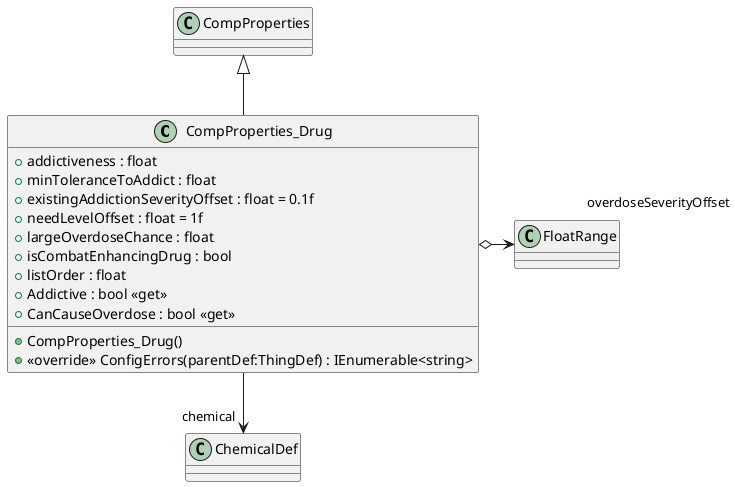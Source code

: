 @startuml
class CompProperties_Drug {
    + addictiveness : float
    + minToleranceToAddict : float
    + existingAddictionSeverityOffset : float = 0.1f
    + needLevelOffset : float = 1f
    + largeOverdoseChance : float
    + isCombatEnhancingDrug : bool
    + listOrder : float
    + Addictive : bool <<get>>
    + CanCauseOverdose : bool <<get>>
    + CompProperties_Drug()
    + <<override>> ConfigErrors(parentDef:ThingDef) : IEnumerable<string>
}
CompProperties <|-- CompProperties_Drug
CompProperties_Drug --> "chemical" ChemicalDef
CompProperties_Drug o-> "overdoseSeverityOffset" FloatRange
@enduml
